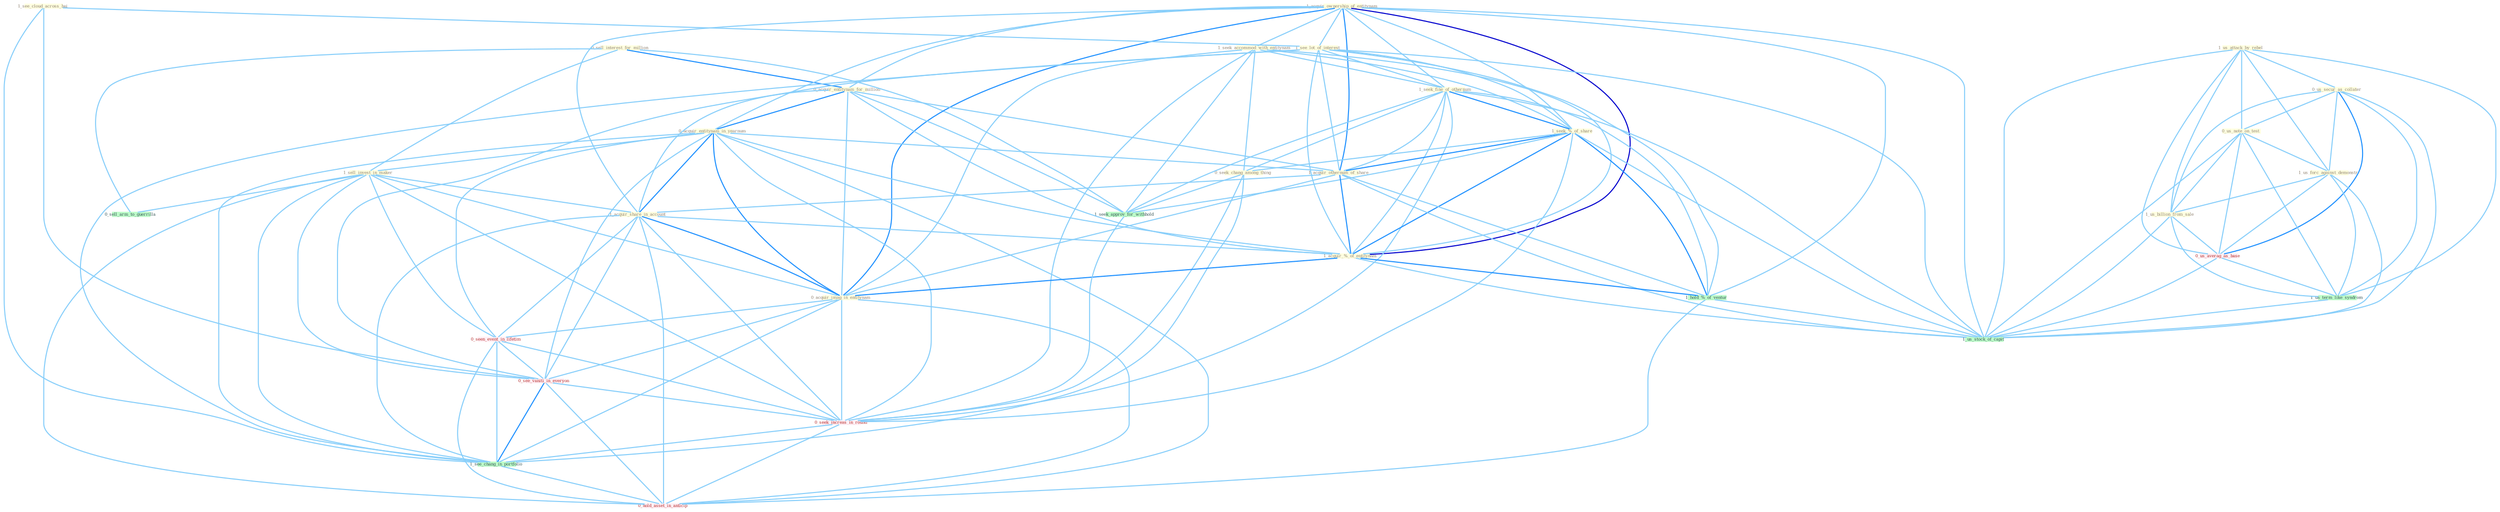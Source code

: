 Graph G{ 
    node
    [shape=polygon,style=filled,width=.5,height=.06,color="#BDFCC9",fixedsize=true,fontsize=4,
    fontcolor="#2f4f4f"];
    {node
    [color="#ffffe0", fontcolor="#8b7d6b"] "0_sell_interest_for_million " "1_acquir_ownership_of_entitynam " "1_see_cloud_across_bai " "0_acquir_entitynam_for_million " "0_acquir_entitynam_in_yearnum " "1_see_lot_of_interest " "1_us_attack_by_rebel " "1_seek_accommod_with_entitynam " "0_us_secur_as_collater " "1_seek_fine_of_othernum " "0_us_note_on_test " "1_seek_%_of_share " "1_us_forc_against_demonstr " "1_acquir_othernum_of_share " "0_seek_chang_among_thing " "1_sell_invest_in_maker " "1_us_billion_from_sale " "1_acquir_share_in_account " "1_acquir_%_of_entitynam " "0_acquir_imag_in_entitynam "}
{node [color="#fff0f5", fontcolor="#b22222"] "0_seen_event_in_lifetim " "0_us_averag_as_base " "0_see_vaniti_in_everyon " "0_seek_increas_in_round " "0_hold_asset_in_anticip "}
edge [color="#B0E2FF"];

	"0_sell_interest_for_million " -- "0_acquir_entitynam_for_million " [w="2", color="#1e90ff" , len=0.8];
	"0_sell_interest_for_million " -- "1_sell_invest_in_maker " [w="1", color="#87cefa" ];
	"0_sell_interest_for_million " -- "1_seek_approv_for_withhold " [w="1", color="#87cefa" ];
	"0_sell_interest_for_million " -- "0_sell_arm_to_guerrilla " [w="1", color="#87cefa" ];
	"1_acquir_ownership_of_entitynam " -- "0_acquir_entitynam_for_million " [w="1", color="#87cefa" ];
	"1_acquir_ownership_of_entitynam " -- "0_acquir_entitynam_in_yearnum " [w="1", color="#87cefa" ];
	"1_acquir_ownership_of_entitynam " -- "1_see_lot_of_interest " [w="1", color="#87cefa" ];
	"1_acquir_ownership_of_entitynam " -- "1_seek_accommod_with_entitynam " [w="1", color="#87cefa" ];
	"1_acquir_ownership_of_entitynam " -- "1_seek_fine_of_othernum " [w="1", color="#87cefa" ];
	"1_acquir_ownership_of_entitynam " -- "1_seek_%_of_share " [w="1", color="#87cefa" ];
	"1_acquir_ownership_of_entitynam " -- "1_acquir_othernum_of_share " [w="2", color="#1e90ff" , len=0.8];
	"1_acquir_ownership_of_entitynam " -- "1_acquir_share_in_account " [w="1", color="#87cefa" ];
	"1_acquir_ownership_of_entitynam " -- "1_acquir_%_of_entitynam " [w="3", color="#0000cd" , len=0.6];
	"1_acquir_ownership_of_entitynam " -- "0_acquir_imag_in_entitynam " [w="2", color="#1e90ff" , len=0.8];
	"1_acquir_ownership_of_entitynam " -- "1_hold_%_of_ventur " [w="1", color="#87cefa" ];
	"1_acquir_ownership_of_entitynam " -- "1_us_stock_of_capit " [w="1", color="#87cefa" ];
	"1_see_cloud_across_bai " -- "1_see_lot_of_interest " [w="1", color="#87cefa" ];
	"1_see_cloud_across_bai " -- "0_see_vaniti_in_everyon " [w="1", color="#87cefa" ];
	"1_see_cloud_across_bai " -- "1_see_chang_in_portfolio " [w="1", color="#87cefa" ];
	"0_acquir_entitynam_for_million " -- "0_acquir_entitynam_in_yearnum " [w="2", color="#1e90ff" , len=0.8];
	"0_acquir_entitynam_for_million " -- "1_acquir_othernum_of_share " [w="1", color="#87cefa" ];
	"0_acquir_entitynam_for_million " -- "1_acquir_share_in_account " [w="1", color="#87cefa" ];
	"0_acquir_entitynam_for_million " -- "1_acquir_%_of_entitynam " [w="1", color="#87cefa" ];
	"0_acquir_entitynam_for_million " -- "0_acquir_imag_in_entitynam " [w="1", color="#87cefa" ];
	"0_acquir_entitynam_for_million " -- "1_seek_approv_for_withhold " [w="1", color="#87cefa" ];
	"0_acquir_entitynam_in_yearnum " -- "1_acquir_othernum_of_share " [w="1", color="#87cefa" ];
	"0_acquir_entitynam_in_yearnum " -- "1_sell_invest_in_maker " [w="1", color="#87cefa" ];
	"0_acquir_entitynam_in_yearnum " -- "1_acquir_share_in_account " [w="2", color="#1e90ff" , len=0.8];
	"0_acquir_entitynam_in_yearnum " -- "1_acquir_%_of_entitynam " [w="1", color="#87cefa" ];
	"0_acquir_entitynam_in_yearnum " -- "0_acquir_imag_in_entitynam " [w="2", color="#1e90ff" , len=0.8];
	"0_acquir_entitynam_in_yearnum " -- "0_seen_event_in_lifetim " [w="1", color="#87cefa" ];
	"0_acquir_entitynam_in_yearnum " -- "0_see_vaniti_in_everyon " [w="1", color="#87cefa" ];
	"0_acquir_entitynam_in_yearnum " -- "0_seek_increas_in_round " [w="1", color="#87cefa" ];
	"0_acquir_entitynam_in_yearnum " -- "1_see_chang_in_portfolio " [w="1", color="#87cefa" ];
	"0_acquir_entitynam_in_yearnum " -- "0_hold_asset_in_anticip " [w="1", color="#87cefa" ];
	"1_see_lot_of_interest " -- "1_seek_fine_of_othernum " [w="1", color="#87cefa" ];
	"1_see_lot_of_interest " -- "1_seek_%_of_share " [w="1", color="#87cefa" ];
	"1_see_lot_of_interest " -- "1_acquir_othernum_of_share " [w="1", color="#87cefa" ];
	"1_see_lot_of_interest " -- "1_acquir_%_of_entitynam " [w="1", color="#87cefa" ];
	"1_see_lot_of_interest " -- "1_hold_%_of_ventur " [w="1", color="#87cefa" ];
	"1_see_lot_of_interest " -- "0_see_vaniti_in_everyon " [w="1", color="#87cefa" ];
	"1_see_lot_of_interest " -- "1_us_stock_of_capit " [w="1", color="#87cefa" ];
	"1_see_lot_of_interest " -- "1_see_chang_in_portfolio " [w="1", color="#87cefa" ];
	"1_us_attack_by_rebel " -- "0_us_secur_as_collater " [w="1", color="#87cefa" ];
	"1_us_attack_by_rebel " -- "0_us_note_on_test " [w="1", color="#87cefa" ];
	"1_us_attack_by_rebel " -- "1_us_forc_against_demonstr " [w="1", color="#87cefa" ];
	"1_us_attack_by_rebel " -- "1_us_billion_from_sale " [w="1", color="#87cefa" ];
	"1_us_attack_by_rebel " -- "0_us_averag_as_base " [w="1", color="#87cefa" ];
	"1_us_attack_by_rebel " -- "1_us_term_like_syndrom " [w="1", color="#87cefa" ];
	"1_us_attack_by_rebel " -- "1_us_stock_of_capit " [w="1", color="#87cefa" ];
	"1_seek_accommod_with_entitynam " -- "1_seek_fine_of_othernum " [w="1", color="#87cefa" ];
	"1_seek_accommod_with_entitynam " -- "1_seek_%_of_share " [w="1", color="#87cefa" ];
	"1_seek_accommod_with_entitynam " -- "0_seek_chang_among_thing " [w="1", color="#87cefa" ];
	"1_seek_accommod_with_entitynam " -- "1_acquir_%_of_entitynam " [w="1", color="#87cefa" ];
	"1_seek_accommod_with_entitynam " -- "0_acquir_imag_in_entitynam " [w="1", color="#87cefa" ];
	"1_seek_accommod_with_entitynam " -- "1_seek_approv_for_withhold " [w="1", color="#87cefa" ];
	"1_seek_accommod_with_entitynam " -- "0_seek_increas_in_round " [w="1", color="#87cefa" ];
	"0_us_secur_as_collater " -- "0_us_note_on_test " [w="1", color="#87cefa" ];
	"0_us_secur_as_collater " -- "1_us_forc_against_demonstr " [w="1", color="#87cefa" ];
	"0_us_secur_as_collater " -- "1_us_billion_from_sale " [w="1", color="#87cefa" ];
	"0_us_secur_as_collater " -- "0_us_averag_as_base " [w="2", color="#1e90ff" , len=0.8];
	"0_us_secur_as_collater " -- "1_us_term_like_syndrom " [w="1", color="#87cefa" ];
	"0_us_secur_as_collater " -- "1_us_stock_of_capit " [w="1", color="#87cefa" ];
	"1_seek_fine_of_othernum " -- "1_seek_%_of_share " [w="2", color="#1e90ff" , len=0.8];
	"1_seek_fine_of_othernum " -- "1_acquir_othernum_of_share " [w="1", color="#87cefa" ];
	"1_seek_fine_of_othernum " -- "0_seek_chang_among_thing " [w="1", color="#87cefa" ];
	"1_seek_fine_of_othernum " -- "1_acquir_%_of_entitynam " [w="1", color="#87cefa" ];
	"1_seek_fine_of_othernum " -- "1_seek_approv_for_withhold " [w="1", color="#87cefa" ];
	"1_seek_fine_of_othernum " -- "1_hold_%_of_ventur " [w="1", color="#87cefa" ];
	"1_seek_fine_of_othernum " -- "0_seek_increas_in_round " [w="1", color="#87cefa" ];
	"1_seek_fine_of_othernum " -- "1_us_stock_of_capit " [w="1", color="#87cefa" ];
	"0_us_note_on_test " -- "1_us_forc_against_demonstr " [w="1", color="#87cefa" ];
	"0_us_note_on_test " -- "1_us_billion_from_sale " [w="1", color="#87cefa" ];
	"0_us_note_on_test " -- "0_us_averag_as_base " [w="1", color="#87cefa" ];
	"0_us_note_on_test " -- "1_us_term_like_syndrom " [w="1", color="#87cefa" ];
	"0_us_note_on_test " -- "1_us_stock_of_capit " [w="1", color="#87cefa" ];
	"1_seek_%_of_share " -- "1_acquir_othernum_of_share " [w="2", color="#1e90ff" , len=0.8];
	"1_seek_%_of_share " -- "0_seek_chang_among_thing " [w="1", color="#87cefa" ];
	"1_seek_%_of_share " -- "1_acquir_%_of_entitynam " [w="2", color="#1e90ff" , len=0.8];
	"1_seek_%_of_share " -- "1_seek_approv_for_withhold " [w="1", color="#87cefa" ];
	"1_seek_%_of_share " -- "1_hold_%_of_ventur " [w="2", color="#1e90ff" , len=0.8];
	"1_seek_%_of_share " -- "0_seek_increas_in_round " [w="1", color="#87cefa" ];
	"1_seek_%_of_share " -- "1_us_stock_of_capit " [w="1", color="#87cefa" ];
	"1_us_forc_against_demonstr " -- "1_us_billion_from_sale " [w="1", color="#87cefa" ];
	"1_us_forc_against_demonstr " -- "0_us_averag_as_base " [w="1", color="#87cefa" ];
	"1_us_forc_against_demonstr " -- "1_us_term_like_syndrom " [w="1", color="#87cefa" ];
	"1_us_forc_against_demonstr " -- "1_us_stock_of_capit " [w="1", color="#87cefa" ];
	"1_acquir_othernum_of_share " -- "1_acquir_share_in_account " [w="1", color="#87cefa" ];
	"1_acquir_othernum_of_share " -- "1_acquir_%_of_entitynam " [w="2", color="#1e90ff" , len=0.8];
	"1_acquir_othernum_of_share " -- "0_acquir_imag_in_entitynam " [w="1", color="#87cefa" ];
	"1_acquir_othernum_of_share " -- "1_hold_%_of_ventur " [w="1", color="#87cefa" ];
	"1_acquir_othernum_of_share " -- "1_us_stock_of_capit " [w="1", color="#87cefa" ];
	"0_seek_chang_among_thing " -- "1_seek_approv_for_withhold " [w="1", color="#87cefa" ];
	"0_seek_chang_among_thing " -- "0_seek_increas_in_round " [w="1", color="#87cefa" ];
	"0_seek_chang_among_thing " -- "1_see_chang_in_portfolio " [w="1", color="#87cefa" ];
	"1_sell_invest_in_maker " -- "1_acquir_share_in_account " [w="1", color="#87cefa" ];
	"1_sell_invest_in_maker " -- "0_acquir_imag_in_entitynam " [w="1", color="#87cefa" ];
	"1_sell_invest_in_maker " -- "0_seen_event_in_lifetim " [w="1", color="#87cefa" ];
	"1_sell_invest_in_maker " -- "0_see_vaniti_in_everyon " [w="1", color="#87cefa" ];
	"1_sell_invest_in_maker " -- "0_sell_arm_to_guerrilla " [w="1", color="#87cefa" ];
	"1_sell_invest_in_maker " -- "0_seek_increas_in_round " [w="1", color="#87cefa" ];
	"1_sell_invest_in_maker " -- "1_see_chang_in_portfolio " [w="1", color="#87cefa" ];
	"1_sell_invest_in_maker " -- "0_hold_asset_in_anticip " [w="1", color="#87cefa" ];
	"1_us_billion_from_sale " -- "0_us_averag_as_base " [w="1", color="#87cefa" ];
	"1_us_billion_from_sale " -- "1_us_term_like_syndrom " [w="1", color="#87cefa" ];
	"1_us_billion_from_sale " -- "1_us_stock_of_capit " [w="1", color="#87cefa" ];
	"1_acquir_share_in_account " -- "1_acquir_%_of_entitynam " [w="1", color="#87cefa" ];
	"1_acquir_share_in_account " -- "0_acquir_imag_in_entitynam " [w="2", color="#1e90ff" , len=0.8];
	"1_acquir_share_in_account " -- "0_seen_event_in_lifetim " [w="1", color="#87cefa" ];
	"1_acquir_share_in_account " -- "0_see_vaniti_in_everyon " [w="1", color="#87cefa" ];
	"1_acquir_share_in_account " -- "0_seek_increas_in_round " [w="1", color="#87cefa" ];
	"1_acquir_share_in_account " -- "1_see_chang_in_portfolio " [w="1", color="#87cefa" ];
	"1_acquir_share_in_account " -- "0_hold_asset_in_anticip " [w="1", color="#87cefa" ];
	"1_acquir_%_of_entitynam " -- "0_acquir_imag_in_entitynam " [w="2", color="#1e90ff" , len=0.8];
	"1_acquir_%_of_entitynam " -- "1_hold_%_of_ventur " [w="2", color="#1e90ff" , len=0.8];
	"1_acquir_%_of_entitynam " -- "1_us_stock_of_capit " [w="1", color="#87cefa" ];
	"0_acquir_imag_in_entitynam " -- "0_seen_event_in_lifetim " [w="1", color="#87cefa" ];
	"0_acquir_imag_in_entitynam " -- "0_see_vaniti_in_everyon " [w="1", color="#87cefa" ];
	"0_acquir_imag_in_entitynam " -- "0_seek_increas_in_round " [w="1", color="#87cefa" ];
	"0_acquir_imag_in_entitynam " -- "1_see_chang_in_portfolio " [w="1", color="#87cefa" ];
	"0_acquir_imag_in_entitynam " -- "0_hold_asset_in_anticip " [w="1", color="#87cefa" ];
	"0_seen_event_in_lifetim " -- "0_see_vaniti_in_everyon " [w="1", color="#87cefa" ];
	"0_seen_event_in_lifetim " -- "0_seek_increas_in_round " [w="1", color="#87cefa" ];
	"0_seen_event_in_lifetim " -- "1_see_chang_in_portfolio " [w="1", color="#87cefa" ];
	"0_seen_event_in_lifetim " -- "0_hold_asset_in_anticip " [w="1", color="#87cefa" ];
	"0_us_averag_as_base " -- "1_us_term_like_syndrom " [w="1", color="#87cefa" ];
	"0_us_averag_as_base " -- "1_us_stock_of_capit " [w="1", color="#87cefa" ];
	"1_us_term_like_syndrom " -- "1_us_stock_of_capit " [w="1", color="#87cefa" ];
	"1_seek_approv_for_withhold " -- "0_seek_increas_in_round " [w="1", color="#87cefa" ];
	"1_hold_%_of_ventur " -- "1_us_stock_of_capit " [w="1", color="#87cefa" ];
	"1_hold_%_of_ventur " -- "0_hold_asset_in_anticip " [w="1", color="#87cefa" ];
	"0_see_vaniti_in_everyon " -- "0_seek_increas_in_round " [w="1", color="#87cefa" ];
	"0_see_vaniti_in_everyon " -- "1_see_chang_in_portfolio " [w="2", color="#1e90ff" , len=0.8];
	"0_see_vaniti_in_everyon " -- "0_hold_asset_in_anticip " [w="1", color="#87cefa" ];
	"0_seek_increas_in_round " -- "1_see_chang_in_portfolio " [w="1", color="#87cefa" ];
	"0_seek_increas_in_round " -- "0_hold_asset_in_anticip " [w="1", color="#87cefa" ];
	"1_see_chang_in_portfolio " -- "0_hold_asset_in_anticip " [w="1", color="#87cefa" ];
}